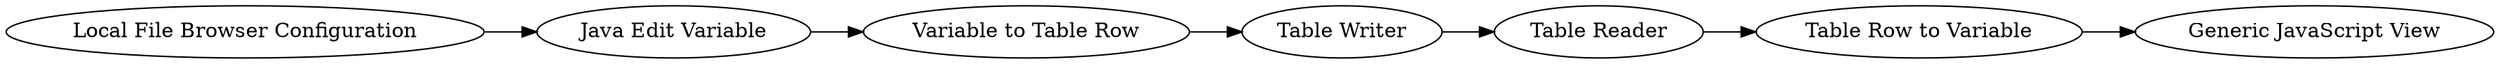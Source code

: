 digraph {
	559 -> 560
	562 -> 563
	561 -> 562
	560 -> 561
	563 -> 564
	564 -> 547
	561 [label="Variable to Table Row"]
	564 [label="Table Row to Variable"]
	547 [label="Generic JavaScript View"]
	559 [label="Local File Browser Configuration"]
	563 [label="Table Reader"]
	560 [label="Java Edit Variable"]
	562 [label="Table Writer"]
	rankdir=LR
}
